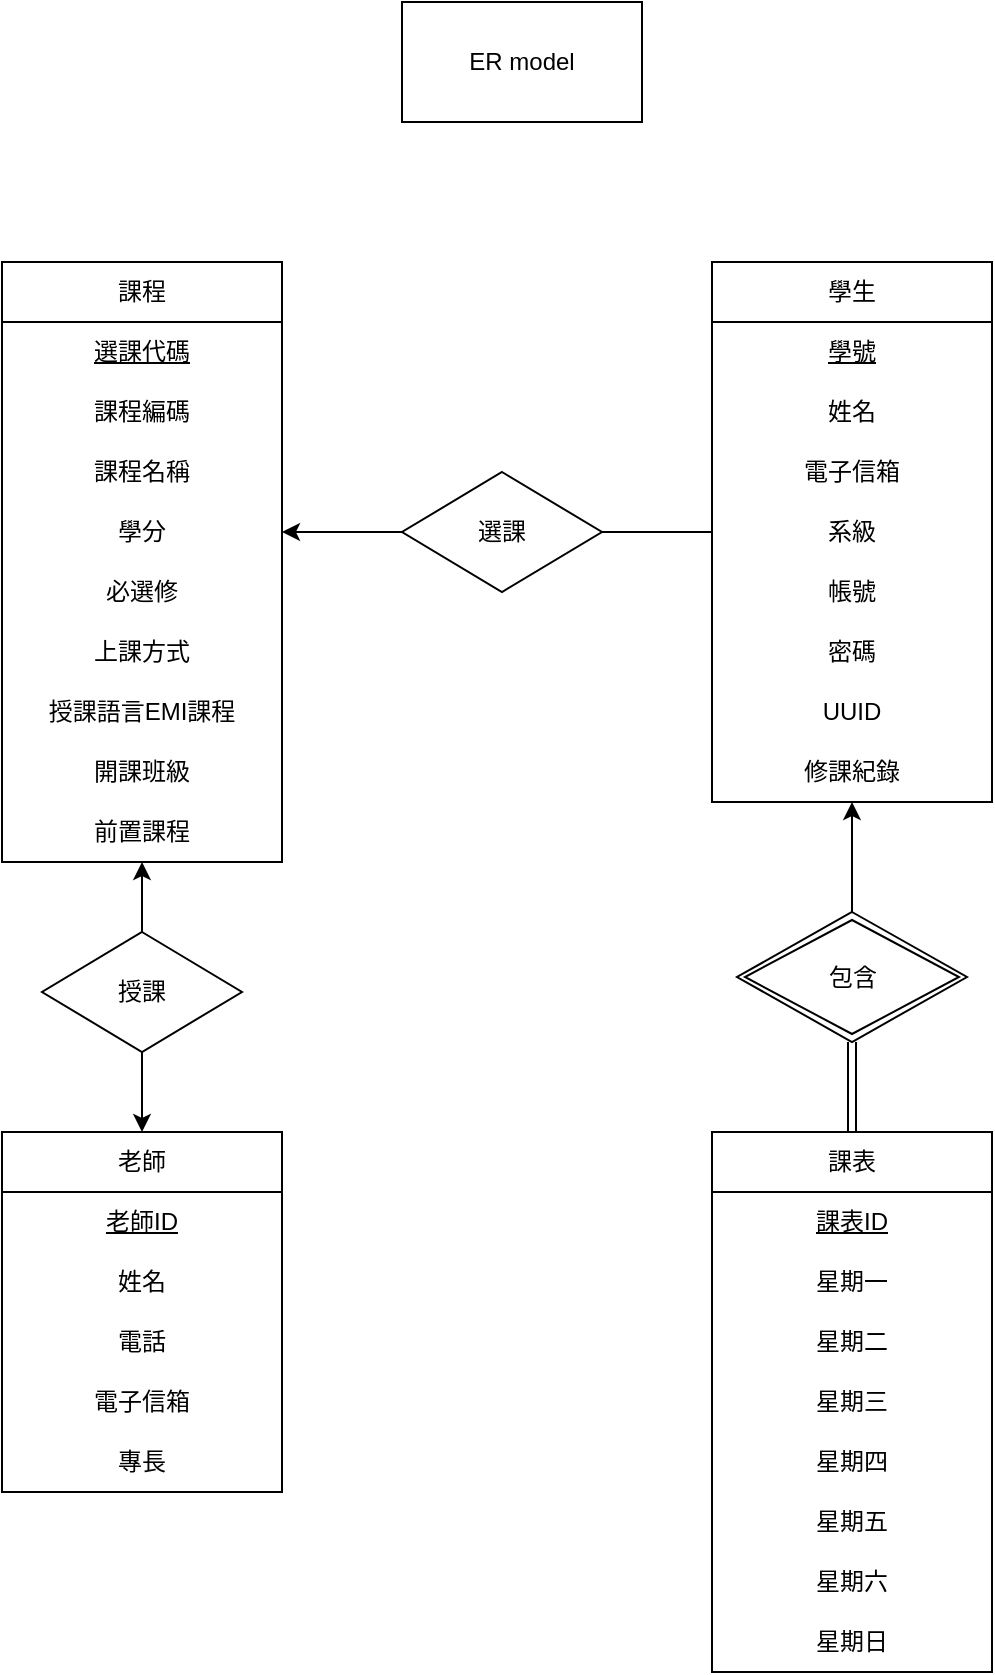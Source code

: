 <mxfile version="21.2.1" type="github">
  <diagram id="R2lEEEUBdFMjLlhIrx00" name="Page-1">
    <mxGraphModel dx="1195" dy="663" grid="1" gridSize="10" guides="1" tooltips="1" connect="1" arrows="1" fold="1" page="1" pageScale="1" pageWidth="850" pageHeight="1100" math="0" shadow="0" extFonts="Permanent Marker^https://fonts.googleapis.com/css?family=Permanent+Marker">
      <root>
        <mxCell id="0" />
        <mxCell id="1" parent="0" />
        <mxCell id="vBID_PsvmsIJTTbNB8JC-1" value="ER model" style="rounded=0;whiteSpace=wrap;html=1;" vertex="1" parent="1">
          <mxGeometry x="365" y="30" width="120" height="60" as="geometry" />
        </mxCell>
        <mxCell id="vBID_PsvmsIJTTbNB8JC-2" value="課程" style="swimlane;fontStyle=0;childLayout=stackLayout;horizontal=1;startSize=30;horizontalStack=0;resizeParent=1;resizeParentMax=0;resizeLast=0;collapsible=1;marginBottom=0;whiteSpace=wrap;html=1;" vertex="1" parent="1">
          <mxGeometry x="165" y="160" width="140" height="300" as="geometry" />
        </mxCell>
        <mxCell id="vBID_PsvmsIJTTbNB8JC-3" value="選課代碼" style="text;strokeColor=none;fillColor=none;align=center;verticalAlign=middle;spacingLeft=4;spacingRight=4;overflow=hidden;points=[[0,0.5],[1,0.5]];portConstraint=eastwest;rotatable=0;whiteSpace=wrap;html=1;fontStyle=4" vertex="1" parent="vBID_PsvmsIJTTbNB8JC-2">
          <mxGeometry y="30" width="140" height="30" as="geometry" />
        </mxCell>
        <mxCell id="vBID_PsvmsIJTTbNB8JC-4" value="課程編碼" style="text;strokeColor=none;fillColor=none;align=center;verticalAlign=middle;spacingLeft=4;spacingRight=4;overflow=hidden;points=[[0,0.5],[1,0.5]];portConstraint=eastwest;rotatable=0;whiteSpace=wrap;html=1;" vertex="1" parent="vBID_PsvmsIJTTbNB8JC-2">
          <mxGeometry y="60" width="140" height="30" as="geometry" />
        </mxCell>
        <mxCell id="vBID_PsvmsIJTTbNB8JC-5" value="課程名稱" style="text;strokeColor=none;fillColor=none;align=center;verticalAlign=middle;spacingLeft=4;spacingRight=4;overflow=hidden;points=[[0,0.5],[1,0.5]];portConstraint=eastwest;rotatable=0;whiteSpace=wrap;html=1;" vertex="1" parent="vBID_PsvmsIJTTbNB8JC-2">
          <mxGeometry y="90" width="140" height="30" as="geometry" />
        </mxCell>
        <mxCell id="vBID_PsvmsIJTTbNB8JC-6" value="學分" style="text;strokeColor=none;fillColor=none;align=center;verticalAlign=middle;spacingLeft=4;spacingRight=4;overflow=hidden;points=[[0,0.5],[1,0.5]];portConstraint=eastwest;rotatable=0;whiteSpace=wrap;html=1;" vertex="1" parent="vBID_PsvmsIJTTbNB8JC-2">
          <mxGeometry y="120" width="140" height="30" as="geometry" />
        </mxCell>
        <mxCell id="vBID_PsvmsIJTTbNB8JC-7" value="必選修" style="text;strokeColor=none;fillColor=none;align=center;verticalAlign=middle;spacingLeft=4;spacingRight=4;overflow=hidden;points=[[0,0.5],[1,0.5]];portConstraint=eastwest;rotatable=0;whiteSpace=wrap;html=1;" vertex="1" parent="vBID_PsvmsIJTTbNB8JC-2">
          <mxGeometry y="150" width="140" height="30" as="geometry" />
        </mxCell>
        <mxCell id="vBID_PsvmsIJTTbNB8JC-8" value="上課方式" style="text;strokeColor=none;fillColor=none;align=center;verticalAlign=middle;spacingLeft=4;spacingRight=4;overflow=hidden;points=[[0,0.5],[1,0.5]];portConstraint=eastwest;rotatable=0;whiteSpace=wrap;html=1;" vertex="1" parent="vBID_PsvmsIJTTbNB8JC-2">
          <mxGeometry y="180" width="140" height="30" as="geometry" />
        </mxCell>
        <mxCell id="vBID_PsvmsIJTTbNB8JC-9" value="授課語言EMI課程" style="text;strokeColor=none;fillColor=none;align=center;verticalAlign=middle;spacingLeft=4;spacingRight=4;overflow=hidden;points=[[0,0.5],[1,0.5]];portConstraint=eastwest;rotatable=0;whiteSpace=wrap;html=1;" vertex="1" parent="vBID_PsvmsIJTTbNB8JC-2">
          <mxGeometry y="210" width="140" height="30" as="geometry" />
        </mxCell>
        <mxCell id="vBID_PsvmsIJTTbNB8JC-10" value="開課班級" style="text;strokeColor=none;fillColor=none;align=center;verticalAlign=middle;spacingLeft=4;spacingRight=4;overflow=hidden;points=[[0,0.5],[1,0.5]];portConstraint=eastwest;rotatable=0;whiteSpace=wrap;html=1;" vertex="1" parent="vBID_PsvmsIJTTbNB8JC-2">
          <mxGeometry y="240" width="140" height="30" as="geometry" />
        </mxCell>
        <mxCell id="vBID_PsvmsIJTTbNB8JC-84" value="前置課程" style="text;strokeColor=none;fillColor=none;align=center;verticalAlign=middle;spacingLeft=4;spacingRight=4;overflow=hidden;points=[[0,0.5],[1,0.5]];portConstraint=eastwest;rotatable=0;whiteSpace=wrap;html=1;" vertex="1" parent="vBID_PsvmsIJTTbNB8JC-2">
          <mxGeometry y="270" width="140" height="30" as="geometry" />
        </mxCell>
        <mxCell id="vBID_PsvmsIJTTbNB8JC-30" value="學生" style="swimlane;fontStyle=0;childLayout=stackLayout;horizontal=1;startSize=30;horizontalStack=0;resizeParent=1;resizeParentMax=0;resizeLast=0;collapsible=1;marginBottom=0;whiteSpace=wrap;html=1;" vertex="1" parent="1">
          <mxGeometry x="520" y="160" width="140" height="270" as="geometry" />
        </mxCell>
        <mxCell id="vBID_PsvmsIJTTbNB8JC-31" value="學號" style="text;strokeColor=none;fillColor=none;align=center;verticalAlign=middle;spacingLeft=4;spacingRight=4;overflow=hidden;points=[[0,0.5],[1,0.5]];portConstraint=eastwest;rotatable=0;whiteSpace=wrap;html=1;fontStyle=4" vertex="1" parent="vBID_PsvmsIJTTbNB8JC-30">
          <mxGeometry y="30" width="140" height="30" as="geometry" />
        </mxCell>
        <mxCell id="vBID_PsvmsIJTTbNB8JC-32" value="姓名" style="text;strokeColor=none;fillColor=none;align=center;verticalAlign=middle;spacingLeft=4;spacingRight=4;overflow=hidden;points=[[0,0.5],[1,0.5]];portConstraint=eastwest;rotatable=0;whiteSpace=wrap;html=1;" vertex="1" parent="vBID_PsvmsIJTTbNB8JC-30">
          <mxGeometry y="60" width="140" height="30" as="geometry" />
        </mxCell>
        <mxCell id="vBID_PsvmsIJTTbNB8JC-36" value="電子信箱" style="text;strokeColor=none;fillColor=none;align=center;verticalAlign=middle;spacingLeft=4;spacingRight=4;overflow=hidden;points=[[0,0.5],[1,0.5]];portConstraint=eastwest;rotatable=0;whiteSpace=wrap;html=1;" vertex="1" parent="vBID_PsvmsIJTTbNB8JC-30">
          <mxGeometry y="90" width="140" height="30" as="geometry" />
        </mxCell>
        <mxCell id="vBID_PsvmsIJTTbNB8JC-83" value="系級" style="text;strokeColor=none;fillColor=none;align=center;verticalAlign=middle;spacingLeft=4;spacingRight=4;overflow=hidden;points=[[0,0.5],[1,0.5]];portConstraint=eastwest;rotatable=0;whiteSpace=wrap;html=1;" vertex="1" parent="vBID_PsvmsIJTTbNB8JC-30">
          <mxGeometry y="120" width="140" height="30" as="geometry" />
        </mxCell>
        <mxCell id="vBID_PsvmsIJTTbNB8JC-82" value="帳號" style="text;strokeColor=none;fillColor=none;align=center;verticalAlign=middle;spacingLeft=4;spacingRight=4;overflow=hidden;points=[[0,0.5],[1,0.5]];portConstraint=eastwest;rotatable=0;whiteSpace=wrap;html=1;" vertex="1" parent="vBID_PsvmsIJTTbNB8JC-30">
          <mxGeometry y="150" width="140" height="30" as="geometry" />
        </mxCell>
        <mxCell id="vBID_PsvmsIJTTbNB8JC-81" value="密碼" style="text;strokeColor=none;fillColor=none;align=center;verticalAlign=middle;spacingLeft=4;spacingRight=4;overflow=hidden;points=[[0,0.5],[1,0.5]];portConstraint=eastwest;rotatable=0;whiteSpace=wrap;html=1;" vertex="1" parent="vBID_PsvmsIJTTbNB8JC-30">
          <mxGeometry y="180" width="140" height="30" as="geometry" />
        </mxCell>
        <mxCell id="vBID_PsvmsIJTTbNB8JC-80" value="UUID" style="text;strokeColor=none;fillColor=none;align=center;verticalAlign=middle;spacingLeft=4;spacingRight=4;overflow=hidden;points=[[0,0.5],[1,0.5]];portConstraint=eastwest;rotatable=0;whiteSpace=wrap;html=1;" vertex="1" parent="vBID_PsvmsIJTTbNB8JC-30">
          <mxGeometry y="210" width="140" height="30" as="geometry" />
        </mxCell>
        <mxCell id="vBID_PsvmsIJTTbNB8JC-86" value="修課紀錄" style="text;strokeColor=none;fillColor=none;align=center;verticalAlign=middle;spacingLeft=4;spacingRight=4;overflow=hidden;points=[[0,0.5],[1,0.5]];portConstraint=eastwest;rotatable=0;whiteSpace=wrap;html=1;" vertex="1" parent="vBID_PsvmsIJTTbNB8JC-30">
          <mxGeometry y="240" width="140" height="30" as="geometry" />
        </mxCell>
        <mxCell id="vBID_PsvmsIJTTbNB8JC-38" value="老師" style="swimlane;fontStyle=0;childLayout=stackLayout;horizontal=1;startSize=30;horizontalStack=0;resizeParent=1;resizeParentMax=0;resizeLast=0;collapsible=1;marginBottom=0;whiteSpace=wrap;html=1;" vertex="1" parent="1">
          <mxGeometry x="165" y="595" width="140" height="180" as="geometry" />
        </mxCell>
        <mxCell id="vBID_PsvmsIJTTbNB8JC-39" value="老師ID" style="text;strokeColor=none;fillColor=none;align=center;verticalAlign=middle;spacingLeft=4;spacingRight=4;overflow=hidden;points=[[0,0.5],[1,0.5]];portConstraint=eastwest;rotatable=0;whiteSpace=wrap;html=1;fontStyle=4" vertex="1" parent="vBID_PsvmsIJTTbNB8JC-38">
          <mxGeometry y="30" width="140" height="30" as="geometry" />
        </mxCell>
        <mxCell id="vBID_PsvmsIJTTbNB8JC-40" value="姓名" style="text;strokeColor=none;fillColor=none;align=center;verticalAlign=middle;spacingLeft=4;spacingRight=4;overflow=hidden;points=[[0,0.5],[1,0.5]];portConstraint=eastwest;rotatable=0;whiteSpace=wrap;html=1;" vertex="1" parent="vBID_PsvmsIJTTbNB8JC-38">
          <mxGeometry y="60" width="140" height="30" as="geometry" />
        </mxCell>
        <mxCell id="vBID_PsvmsIJTTbNB8JC-43" value="電話" style="text;strokeColor=none;fillColor=none;align=center;verticalAlign=middle;spacingLeft=4;spacingRight=4;overflow=hidden;points=[[0,0.5],[1,0.5]];portConstraint=eastwest;rotatable=0;whiteSpace=wrap;html=1;" vertex="1" parent="vBID_PsvmsIJTTbNB8JC-38">
          <mxGeometry y="90" width="140" height="30" as="geometry" />
        </mxCell>
        <mxCell id="vBID_PsvmsIJTTbNB8JC-44" value="電子信箱" style="text;strokeColor=none;fillColor=none;align=center;verticalAlign=middle;spacingLeft=4;spacingRight=4;overflow=hidden;points=[[0,0.5],[1,0.5]];portConstraint=eastwest;rotatable=0;whiteSpace=wrap;html=1;" vertex="1" parent="vBID_PsvmsIJTTbNB8JC-38">
          <mxGeometry y="120" width="140" height="30" as="geometry" />
        </mxCell>
        <mxCell id="vBID_PsvmsIJTTbNB8JC-46" value="專長" style="text;strokeColor=none;fillColor=none;align=center;verticalAlign=middle;spacingLeft=4;spacingRight=4;overflow=hidden;points=[[0,0.5],[1,0.5]];portConstraint=eastwest;rotatable=0;whiteSpace=wrap;html=1;" vertex="1" parent="vBID_PsvmsIJTTbNB8JC-38">
          <mxGeometry y="150" width="140" height="30" as="geometry" />
        </mxCell>
        <mxCell id="vBID_PsvmsIJTTbNB8JC-85" style="edgeStyle=orthogonalEdgeStyle;rounded=0;orthogonalLoop=1;jettySize=auto;html=1;exitX=0;exitY=0.5;exitDx=0;exitDy=0;entryX=1;entryY=0.5;entryDx=0;entryDy=0;" edge="1" parent="1" source="vBID_PsvmsIJTTbNB8JC-47" target="vBID_PsvmsIJTTbNB8JC-6">
          <mxGeometry relative="1" as="geometry" />
        </mxCell>
        <mxCell id="vBID_PsvmsIJTTbNB8JC-87" style="edgeStyle=orthogonalEdgeStyle;rounded=0;orthogonalLoop=1;jettySize=auto;html=1;exitX=1;exitY=0.5;exitDx=0;exitDy=0;entryX=0;entryY=0.5;entryDx=0;entryDy=0;endArrow=none;endFill=0;" edge="1" parent="1" source="vBID_PsvmsIJTTbNB8JC-47" target="vBID_PsvmsIJTTbNB8JC-83">
          <mxGeometry relative="1" as="geometry" />
        </mxCell>
        <mxCell id="vBID_PsvmsIJTTbNB8JC-47" value="選課" style="rhombus;whiteSpace=wrap;html=1;" vertex="1" parent="1">
          <mxGeometry x="365" y="265" width="100" height="60" as="geometry" />
        </mxCell>
        <mxCell id="vBID_PsvmsIJTTbNB8JC-64" style="edgeStyle=orthogonalEdgeStyle;rounded=0;orthogonalLoop=1;jettySize=auto;html=1;exitX=0.5;exitY=0;exitDx=0;exitDy=0;" edge="1" parent="1" source="vBID_PsvmsIJTTbNB8JC-61" target="vBID_PsvmsIJTTbNB8JC-2">
          <mxGeometry relative="1" as="geometry" />
        </mxCell>
        <mxCell id="vBID_PsvmsIJTTbNB8JC-65" style="edgeStyle=orthogonalEdgeStyle;rounded=0;orthogonalLoop=1;jettySize=auto;html=1;exitX=0.5;exitY=1;exitDx=0;exitDy=0;" edge="1" parent="1" source="vBID_PsvmsIJTTbNB8JC-61" target="vBID_PsvmsIJTTbNB8JC-38">
          <mxGeometry relative="1" as="geometry" />
        </mxCell>
        <mxCell id="vBID_PsvmsIJTTbNB8JC-61" value="授課" style="rhombus;whiteSpace=wrap;html=1;" vertex="1" parent="1">
          <mxGeometry x="185" y="495" width="100" height="60" as="geometry" />
        </mxCell>
        <mxCell id="vBID_PsvmsIJTTbNB8JC-66" value="課表" style="swimlane;fontStyle=0;childLayout=stackLayout;horizontal=1;startSize=30;horizontalStack=0;resizeParent=1;resizeParentMax=0;resizeLast=0;collapsible=1;marginBottom=0;whiteSpace=wrap;html=1;" vertex="1" parent="1">
          <mxGeometry x="520" y="595" width="140" height="270" as="geometry" />
        </mxCell>
        <mxCell id="vBID_PsvmsIJTTbNB8JC-67" value="課表ID" style="text;strokeColor=none;fillColor=none;align=center;verticalAlign=middle;spacingLeft=4;spacingRight=4;overflow=hidden;points=[[0,0.5],[1,0.5]];portConstraint=eastwest;rotatable=0;whiteSpace=wrap;html=1;fontStyle=4" vertex="1" parent="vBID_PsvmsIJTTbNB8JC-66">
          <mxGeometry y="30" width="140" height="30" as="geometry" />
        </mxCell>
        <mxCell id="vBID_PsvmsIJTTbNB8JC-68" value="星期一" style="text;strokeColor=none;fillColor=none;align=center;verticalAlign=middle;spacingLeft=4;spacingRight=4;overflow=hidden;points=[[0,0.5],[1,0.5]];portConstraint=eastwest;rotatable=0;whiteSpace=wrap;html=1;" vertex="1" parent="vBID_PsvmsIJTTbNB8JC-66">
          <mxGeometry y="60" width="140" height="30" as="geometry" />
        </mxCell>
        <mxCell id="vBID_PsvmsIJTTbNB8JC-69" value="星期二" style="text;strokeColor=none;fillColor=none;align=center;verticalAlign=middle;spacingLeft=4;spacingRight=4;overflow=hidden;points=[[0,0.5],[1,0.5]];portConstraint=eastwest;rotatable=0;whiteSpace=wrap;html=1;" vertex="1" parent="vBID_PsvmsIJTTbNB8JC-66">
          <mxGeometry y="90" width="140" height="30" as="geometry" />
        </mxCell>
        <mxCell id="vBID_PsvmsIJTTbNB8JC-70" value="星期三" style="text;strokeColor=none;fillColor=none;align=center;verticalAlign=middle;spacingLeft=4;spacingRight=4;overflow=hidden;points=[[0,0.5],[1,0.5]];portConstraint=eastwest;rotatable=0;whiteSpace=wrap;html=1;" vertex="1" parent="vBID_PsvmsIJTTbNB8JC-66">
          <mxGeometry y="120" width="140" height="30" as="geometry" />
        </mxCell>
        <mxCell id="vBID_PsvmsIJTTbNB8JC-71" value="星期四" style="text;strokeColor=none;fillColor=none;align=center;verticalAlign=middle;spacingLeft=4;spacingRight=4;overflow=hidden;points=[[0,0.5],[1,0.5]];portConstraint=eastwest;rotatable=0;whiteSpace=wrap;html=1;" vertex="1" parent="vBID_PsvmsIJTTbNB8JC-66">
          <mxGeometry y="150" width="140" height="30" as="geometry" />
        </mxCell>
        <mxCell id="vBID_PsvmsIJTTbNB8JC-72" value="星期五" style="text;strokeColor=none;fillColor=none;align=center;verticalAlign=middle;spacingLeft=4;spacingRight=4;overflow=hidden;points=[[0,0.5],[1,0.5]];portConstraint=eastwest;rotatable=0;whiteSpace=wrap;html=1;" vertex="1" parent="vBID_PsvmsIJTTbNB8JC-66">
          <mxGeometry y="180" width="140" height="30" as="geometry" />
        </mxCell>
        <mxCell id="vBID_PsvmsIJTTbNB8JC-73" value="星期六" style="text;strokeColor=none;fillColor=none;align=center;verticalAlign=middle;spacingLeft=4;spacingRight=4;overflow=hidden;points=[[0,0.5],[1,0.5]];portConstraint=eastwest;rotatable=0;whiteSpace=wrap;html=1;" vertex="1" parent="vBID_PsvmsIJTTbNB8JC-66">
          <mxGeometry y="210" width="140" height="30" as="geometry" />
        </mxCell>
        <mxCell id="vBID_PsvmsIJTTbNB8JC-74" value="星期日" style="text;strokeColor=none;fillColor=none;align=center;verticalAlign=middle;spacingLeft=4;spacingRight=4;overflow=hidden;points=[[0,0.5],[1,0.5]];portConstraint=eastwest;rotatable=0;whiteSpace=wrap;html=1;" vertex="1" parent="vBID_PsvmsIJTTbNB8JC-66">
          <mxGeometry y="240" width="140" height="30" as="geometry" />
        </mxCell>
        <mxCell id="vBID_PsvmsIJTTbNB8JC-77" style="edgeStyle=orthogonalEdgeStyle;rounded=0;orthogonalLoop=1;jettySize=auto;html=1;exitX=0.5;exitY=0;exitDx=0;exitDy=0;" edge="1" parent="1" source="vBID_PsvmsIJTTbNB8JC-76">
          <mxGeometry relative="1" as="geometry">
            <mxPoint x="590" y="430" as="targetPoint" />
          </mxGeometry>
        </mxCell>
        <mxCell id="vBID_PsvmsIJTTbNB8JC-76" value="包含" style="shape=rhombus;double=1;perimeter=rhombusPerimeter;whiteSpace=wrap;html=1;align=center;" vertex="1" parent="1">
          <mxGeometry x="532.5" y="485" width="115" height="65" as="geometry" />
        </mxCell>
        <mxCell id="vBID_PsvmsIJTTbNB8JC-78" value="" style="shape=link;html=1;rounded=0;entryX=0.5;entryY=1;entryDx=0;entryDy=0;exitX=0.5;exitY=0;exitDx=0;exitDy=0;" edge="1" parent="1" source="vBID_PsvmsIJTTbNB8JC-66" target="vBID_PsvmsIJTTbNB8JC-76">
          <mxGeometry relative="1" as="geometry">
            <mxPoint x="510" y="565" as="sourcePoint" />
            <mxPoint x="550" y="565" as="targetPoint" />
          </mxGeometry>
        </mxCell>
        <mxCell id="vBID_PsvmsIJTTbNB8JC-79" value="" style="resizable=0;html=1;whiteSpace=wrap;align=right;verticalAlign=bottom;" connectable="0" vertex="1" parent="vBID_PsvmsIJTTbNB8JC-78">
          <mxGeometry x="1" relative="1" as="geometry" />
        </mxCell>
      </root>
    </mxGraphModel>
  </diagram>
</mxfile>
